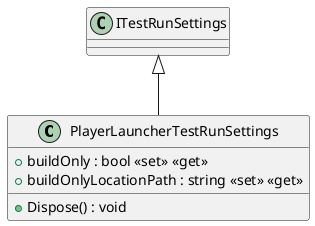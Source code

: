 @startuml
class PlayerLauncherTestRunSettings {
    + buildOnly : bool <<set>> <<get>>
    + buildOnlyLocationPath : string <<set>> <<get>>
    + Dispose() : void
}
ITestRunSettings <|-- PlayerLauncherTestRunSettings
@enduml
